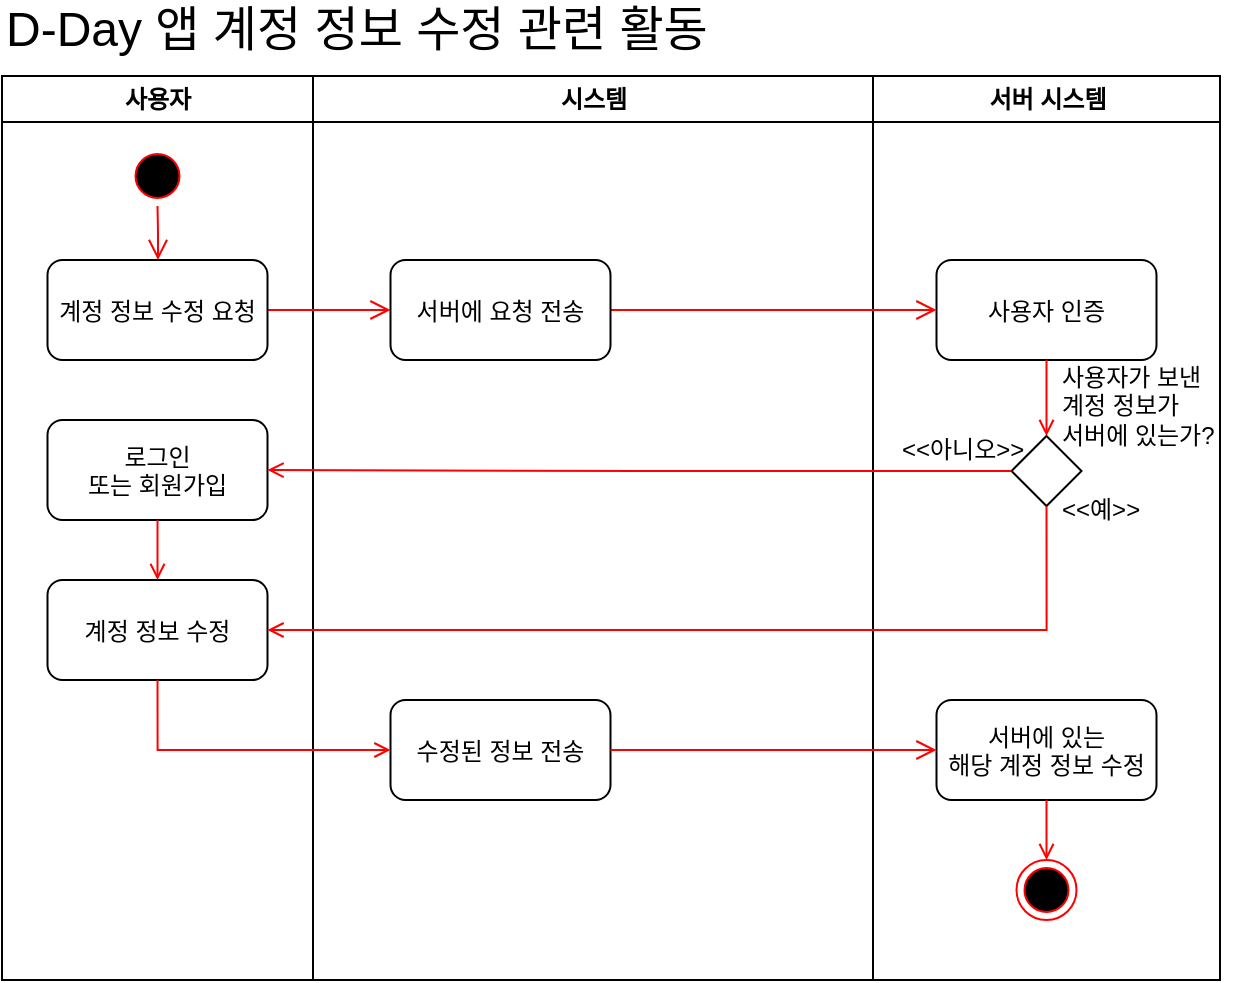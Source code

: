 <mxfile version="26.2.13">
  <diagram name="페이지-1" id="HnOk3otPxTWLIsypYAFh">
    <mxGraphModel dx="2025" dy="1007" grid="1" gridSize="10" guides="1" tooltips="1" connect="1" arrows="1" fold="1" page="1" pageScale="1" pageWidth="827" pageHeight="1169" math="0" shadow="0">
      <root>
        <mxCell id="0" />
        <mxCell id="1" parent="0" />
        <mxCell id="muqeLboePYQVuT81V_I5-130" value="사용자" style="swimlane;whiteSpace=wrap;startSize=23;container=0;" vertex="1" parent="1">
          <mxGeometry x="101" y="118" width="155.5" height="452" as="geometry" />
        </mxCell>
        <mxCell id="muqeLboePYQVuT81V_I5-148" value="계정 정보 수정" style="rounded=1;" vertex="1" parent="muqeLboePYQVuT81V_I5-130">
          <mxGeometry x="22.75" y="252" width="110" height="50" as="geometry" />
        </mxCell>
        <mxCell id="muqeLboePYQVuT81V_I5-153" value="로그인&#xa;또는 회원가입" style="rounded=1;" vertex="1" parent="muqeLboePYQVuT81V_I5-130">
          <mxGeometry x="22.75" y="172" width="110" height="50" as="geometry" />
        </mxCell>
        <mxCell id="muqeLboePYQVuT81V_I5-156" value="" style="rounded=0;orthogonalLoop=1;jettySize=auto;html=1;endArrow=open;endFill=0;strokeColor=#FF0000;exitX=0.5;exitY=1;exitDx=0;exitDy=0;entryX=0.5;entryY=0;entryDx=0;entryDy=0;" edge="1" parent="muqeLboePYQVuT81V_I5-130" source="muqeLboePYQVuT81V_I5-153" target="muqeLboePYQVuT81V_I5-148">
          <mxGeometry relative="1" as="geometry">
            <mxPoint x="81" y="265" as="sourcePoint" />
            <mxPoint x="195.5" y="307" as="targetPoint" />
          </mxGeometry>
        </mxCell>
        <mxCell id="muqeLboePYQVuT81V_I5-134" value="시스템" style="swimlane;whiteSpace=wrap;container=0;" vertex="1" parent="1">
          <mxGeometry x="256.5" y="118" width="280" height="452" as="geometry" />
        </mxCell>
        <mxCell id="muqeLboePYQVuT81V_I5-167" value="수정된 정보 전송" style="rounded=1;" vertex="1" parent="muqeLboePYQVuT81V_I5-134">
          <mxGeometry x="38.75" y="312" width="110" height="50" as="geometry" />
        </mxCell>
        <mxCell id="muqeLboePYQVuT81V_I5-146" value="D-Day 앱 계정 정보 수정 관련 활동" style="text;html=1;align=left;verticalAlign=middle;whiteSpace=wrap;rounded=0;fontSize=24;" vertex="1" parent="1">
          <mxGeometry x="101" y="80" width="385.5" height="30" as="geometry" />
        </mxCell>
        <mxCell id="muqeLboePYQVuT81V_I5-147" value="서버 시스템" style="swimlane;whiteSpace=wrap;startSize=23;container=0;" vertex="1" parent="1">
          <mxGeometry x="536.5" y="118" width="173.5" height="452" as="geometry" />
        </mxCell>
        <mxCell id="muqeLboePYQVuT81V_I5-169" value="서버에 있는&#xa;해당 계정 정보 수정" style="rounded=1;" vertex="1" parent="muqeLboePYQVuT81V_I5-147">
          <mxGeometry x="31.75" y="312" width="110" height="50" as="geometry" />
        </mxCell>
        <mxCell id="muqeLboePYQVuT81V_I5-150" value="사용자 인증" style="rounded=1;" vertex="1" parent="muqeLboePYQVuT81V_I5-147">
          <mxGeometry x="31.75" y="92" width="110" height="50" as="geometry" />
        </mxCell>
        <mxCell id="muqeLboePYQVuT81V_I5-151" value="&lt;div&gt;사용자가 보낸&lt;/div&gt;&lt;div&gt;계정 정보가&lt;/div&gt;&lt;div&gt;서버에 있는가?&lt;/div&gt;" style="text;html=1;align=left;verticalAlign=middle;whiteSpace=wrap;rounded=0;" vertex="1" parent="muqeLboePYQVuT81V_I5-147">
          <mxGeometry x="92" y="150" width="90" height="30" as="geometry" />
        </mxCell>
        <mxCell id="muqeLboePYQVuT81V_I5-152" value="" style="endArrow=open;strokeColor=#FF0000;endFill=1;rounded=0;exitX=0.5;exitY=1;exitDx=0;exitDy=0;" edge="1" parent="muqeLboePYQVuT81V_I5-147" source="muqeLboePYQVuT81V_I5-150" target="muqeLboePYQVuT81V_I5-157">
          <mxGeometry relative="1" as="geometry">
            <mxPoint x="-349.5" y="197" as="sourcePoint" />
            <mxPoint x="-349.5" y="247" as="targetPoint" />
            <Array as="points" />
          </mxGeometry>
        </mxCell>
        <mxCell id="muqeLboePYQVuT81V_I5-155" value="&amp;lt;&amp;lt;아니오&amp;gt;&amp;gt;" style="text;html=1;align=left;verticalAlign=middle;whiteSpace=wrap;rounded=0;" vertex="1" parent="muqeLboePYQVuT81V_I5-147">
          <mxGeometry x="12.5" y="172" width="70" height="30" as="geometry" />
        </mxCell>
        <mxCell id="muqeLboePYQVuT81V_I5-157" value="" style="rhombus;whiteSpace=wrap;html=1;" vertex="1" parent="muqeLboePYQVuT81V_I5-147">
          <mxGeometry x="69.25" y="180" width="35" height="35" as="geometry" />
        </mxCell>
        <mxCell id="muqeLboePYQVuT81V_I5-158" value="&amp;lt;&amp;lt;예&amp;gt;&amp;gt;" style="text;html=1;align=left;verticalAlign=middle;whiteSpace=wrap;rounded=0;" vertex="1" parent="muqeLboePYQVuT81V_I5-147">
          <mxGeometry x="92" y="202" width="60" height="30" as="geometry" />
        </mxCell>
        <mxCell id="muqeLboePYQVuT81V_I5-171" value="" style="ellipse;shape=endState;fillColor=#000000;strokeColor=#ff0000" vertex="1" parent="muqeLboePYQVuT81V_I5-147">
          <mxGeometry x="71.75" y="392" width="30" height="30" as="geometry" />
        </mxCell>
        <mxCell id="muqeLboePYQVuT81V_I5-172" value="" style="endArrow=open;strokeColor=#FF0000;endFill=1;rounded=0;exitX=0.5;exitY=1;exitDx=0;exitDy=0;entryX=0.5;entryY=0;entryDx=0;entryDy=0;" edge="1" parent="muqeLboePYQVuT81V_I5-147" source="muqeLboePYQVuT81V_I5-169" target="muqeLboePYQVuT81V_I5-171">
          <mxGeometry relative="1" as="geometry">
            <mxPoint x="97" y="152" as="sourcePoint" />
            <mxPoint x="97" y="190" as="targetPoint" />
            <Array as="points" />
          </mxGeometry>
        </mxCell>
        <mxCell id="muqeLboePYQVuT81V_I5-162" value="" style="edgeStyle=none;curved=1;rounded=0;orthogonalLoop=1;jettySize=auto;html=1;fontSize=12;startSize=8;endSize=8;strokeColor=#FF0000;endArrow=open;endFill=0;entryX=0;entryY=0.5;entryDx=0;entryDy=0;" edge="1" parent="1" source="muqeLboePYQVuT81V_I5-133" target="muqeLboePYQVuT81V_I5-135">
          <mxGeometry relative="1" as="geometry" />
        </mxCell>
        <mxCell id="muqeLboePYQVuT81V_I5-163" value="" style="edgeStyle=none;curved=1;rounded=0;orthogonalLoop=1;jettySize=auto;html=1;fontSize=12;startSize=8;endSize=8;strokeColor=#FF0000;endArrow=open;endFill=0;entryX=0;entryY=0.5;entryDx=0;entryDy=0;exitX=1;exitY=0.5;exitDx=0;exitDy=0;" edge="1" parent="1" source="muqeLboePYQVuT81V_I5-135" target="muqeLboePYQVuT81V_I5-150">
          <mxGeometry relative="1" as="geometry">
            <mxPoint x="244" y="245" as="sourcePoint" />
            <mxPoint x="307" y="245" as="targetPoint" />
          </mxGeometry>
        </mxCell>
        <mxCell id="muqeLboePYQVuT81V_I5-135" value="서버에 요청 전송" style="rounded=1;" vertex="1" parent="1">
          <mxGeometry x="295.25" y="210" width="110" height="50" as="geometry" />
        </mxCell>
        <mxCell id="muqeLboePYQVuT81V_I5-154" value="" style="edgeStyle=orthogonalEdgeStyle;rounded=0;orthogonalLoop=1;jettySize=auto;html=1;endArrow=open;endFill=0;strokeColor=#FF0000;entryX=1;entryY=0.5;entryDx=0;entryDy=0;exitX=0;exitY=0.5;exitDx=0;exitDy=0;" edge="1" parent="1" source="muqeLboePYQVuT81V_I5-157" target="muqeLboePYQVuT81V_I5-153">
          <mxGeometry relative="1" as="geometry">
            <mxPoint x="405.5" y="245" as="sourcePoint" />
            <mxPoint x="594.5" y="270" as="targetPoint" />
          </mxGeometry>
        </mxCell>
        <mxCell id="muqeLboePYQVuT81V_I5-161" value="" style="endArrow=open;strokeColor=#FF0000;endFill=1;rounded=0;exitX=0.5;exitY=1;exitDx=0;exitDy=0;entryX=1;entryY=0.5;entryDx=0;entryDy=0;edgeStyle=orthogonalEdgeStyle;" edge="1" parent="1" source="muqeLboePYQVuT81V_I5-157" target="muqeLboePYQVuT81V_I5-148">
          <mxGeometry relative="1" as="geometry">
            <mxPoint x="621.5" y="270" as="sourcePoint" />
            <mxPoint x="621.5" y="308" as="targetPoint" />
          </mxGeometry>
        </mxCell>
        <mxCell id="muqeLboePYQVuT81V_I5-131" value="" style="ellipse;shape=startState;fillColor=#000000;strokeColor=#ff0000;" vertex="1" parent="1">
          <mxGeometry x="163.75" y="153" width="30" height="30" as="geometry" />
        </mxCell>
        <mxCell id="muqeLboePYQVuT81V_I5-132" value="" style="edgeStyle=elbowEdgeStyle;elbow=horizontal;verticalAlign=bottom;endArrow=open;endSize=8;strokeColor=#FF0000;endFill=1;rounded=0" edge="1" parent="1" source="muqeLboePYQVuT81V_I5-131" target="muqeLboePYQVuT81V_I5-133">
          <mxGeometry x="191" y="158" as="geometry">
            <mxPoint x="178.75" y="223" as="targetPoint" />
          </mxGeometry>
        </mxCell>
        <mxCell id="muqeLboePYQVuT81V_I5-133" value="계정 정보 수정 요청" style="rounded=1;" vertex="1" parent="1">
          <mxGeometry x="123.75" y="210" width="110" height="50" as="geometry" />
        </mxCell>
        <mxCell id="muqeLboePYQVuT81V_I5-168" value="" style="endArrow=open;strokeColor=#FF0000;endFill=1;rounded=0;exitX=0.5;exitY=1;exitDx=0;exitDy=0;entryX=0;entryY=0.5;entryDx=0;entryDy=0;edgeStyle=orthogonalEdgeStyle;" edge="1" parent="1" source="muqeLboePYQVuT81V_I5-148" target="muqeLboePYQVuT81V_I5-167">
          <mxGeometry relative="1" as="geometry">
            <mxPoint x="622" y="343" as="sourcePoint" />
            <mxPoint x="244" y="405" as="targetPoint" />
            <Array as="points">
              <mxPoint x="179" y="455" />
            </Array>
          </mxGeometry>
        </mxCell>
        <mxCell id="muqeLboePYQVuT81V_I5-170" value="" style="edgeStyle=none;curved=1;rounded=0;orthogonalLoop=1;jettySize=auto;html=1;fontSize=12;startSize=8;endSize=8;strokeColor=#FF0000;endArrow=open;endFill=0;entryX=0;entryY=0.5;entryDx=0;entryDy=0;exitX=1;exitY=0.5;exitDx=0;exitDy=0;" edge="1" parent="1" source="muqeLboePYQVuT81V_I5-167" target="muqeLboePYQVuT81V_I5-169">
          <mxGeometry relative="1" as="geometry">
            <mxPoint x="415" y="245" as="sourcePoint" />
            <mxPoint x="567" y="245" as="targetPoint" />
          </mxGeometry>
        </mxCell>
      </root>
    </mxGraphModel>
  </diagram>
</mxfile>
